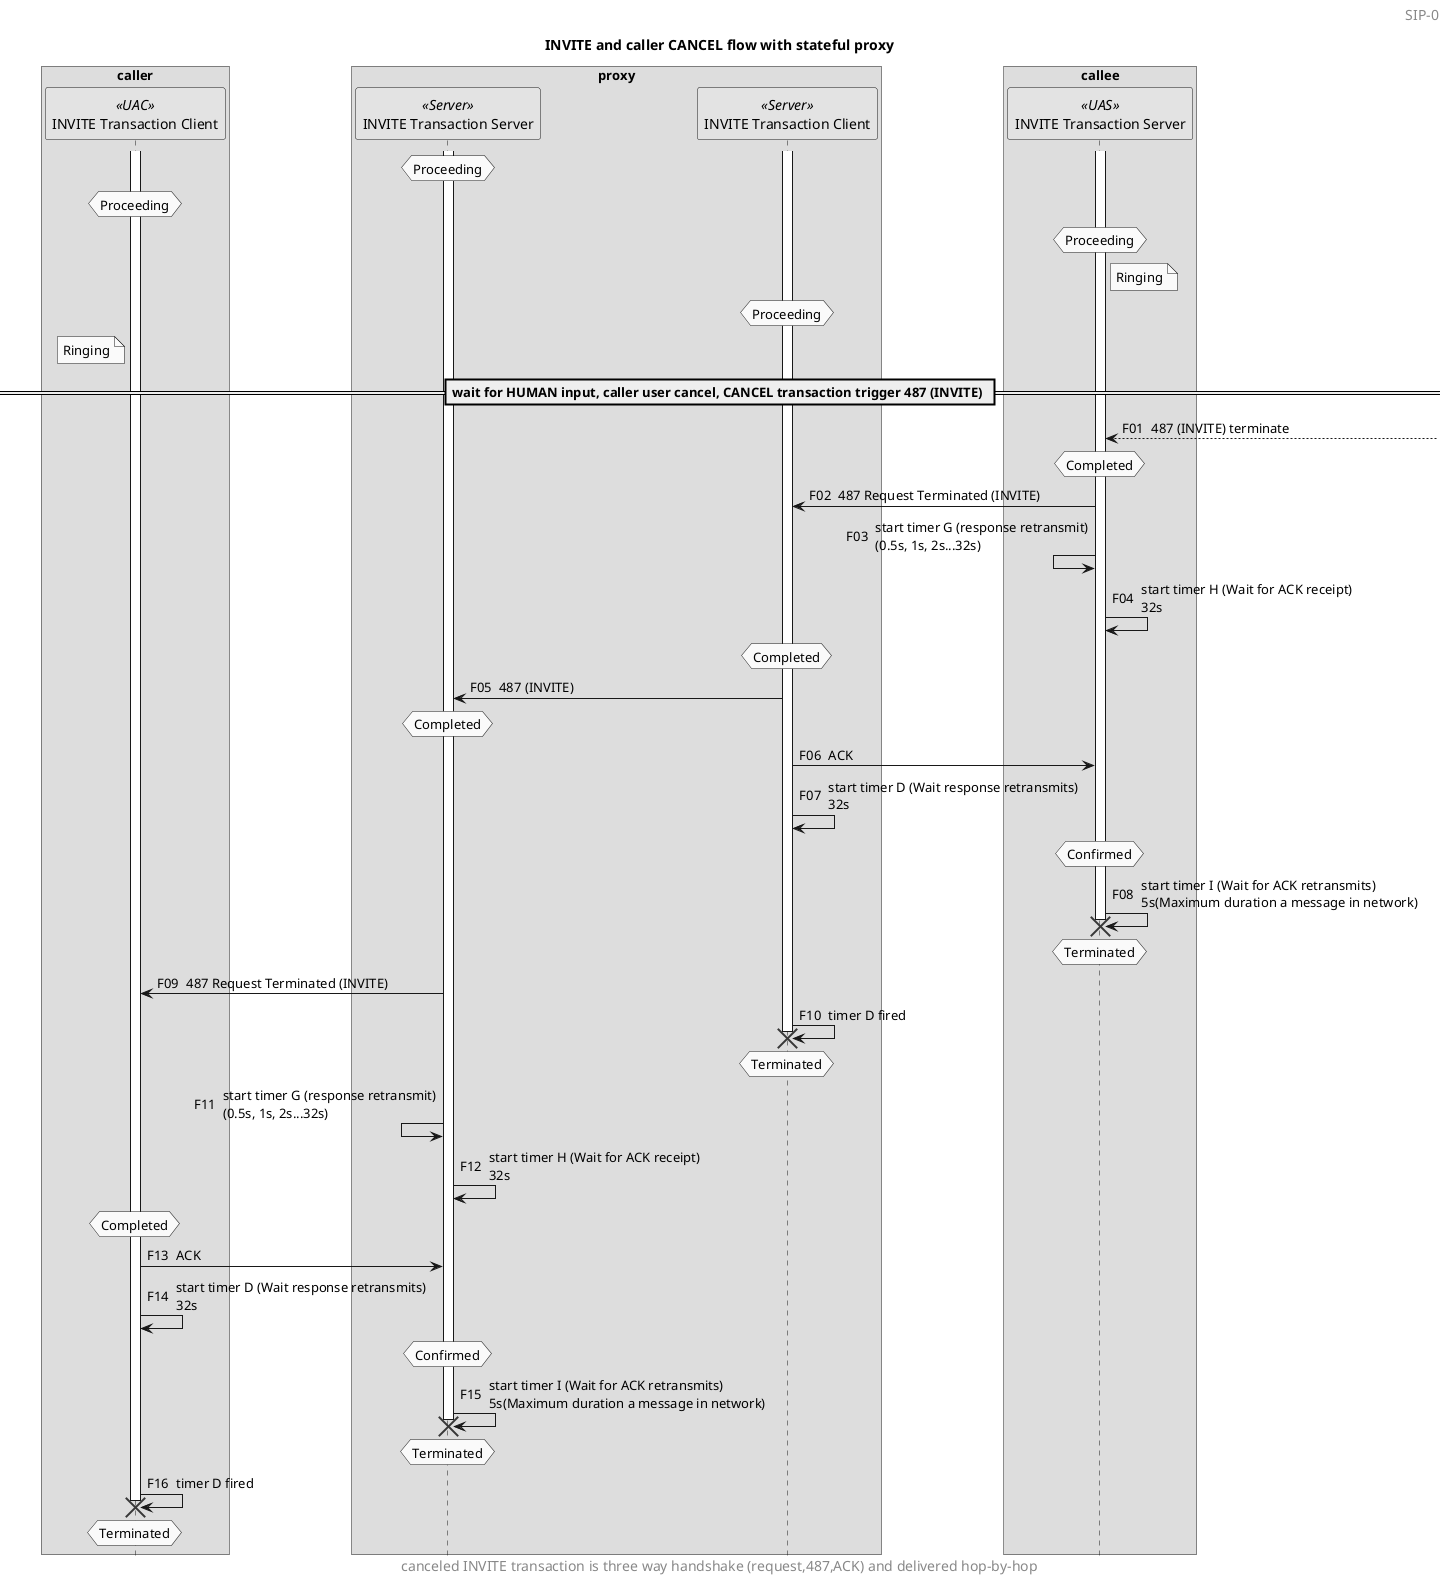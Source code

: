 @startuml
title INVITE and caller CANCEL flow with stateful proxy
skinparam monochrome true
'skinparam sequenceParticipant underline
skinparam BoxPadding 40
hide footbox
autonumber "F00 "

skinparam headerFontSize 14
'skinparam headerFontColor red
header SIP-0


box "caller"
'participant "NTC" as UAC_NTC << UAC >>
'participant "Core" as UAC_Core << UAC >>
participant "INVITE Transaction Client" as UAC_ITC << UAC >>
end box

box "proxy"
'participant "NTS" as Proxy_NTS << Server >>
participant "INVITE Transaction Server" as Proxy_ITS << Server >>
'participant "Core" as Proxy_Core << Server >>
participant "INVITE Transaction Client" as Proxy_ITC << Server >>
'participant "NTC" as Proxy_NTC << Server >>
end box

box "callee"
participant "INVITE Transaction Server" as UAS_ITS << UAS >>
'participant "Core" as UAS_Core << UAS >>
'participant "NTS" as UAS_NTS << UAS >>
end box


activate UAC_ITC
'hnote over UAC_ITC: Calling
activate Proxy_ITS
hnote over Proxy_ITS: Proceeding
'UAC_ITC <- Proxy_ITS: 100 Trying
hnote over UAC_ITC: Proceeding
'hnote over Proxy_ITC: None
'Proxy_ITS -> Proxy_ITC: INVITE
activate Proxy_ITC
'Proxy_ITC -> UAS_ITS: INVITE
'hnote over Proxy_ITC: Calling
activate UAS_ITS
hnote over UAS_ITS: Proceeding
'Proxy_ITC <- UAS_ITS: 180 Ringing
note right of UAS_ITS: Ringing
hnote over Proxy_ITC: Proceeding
'Proxy_ITS <- Proxy_ITC: 180 Ringing
'UAC_ITC <- Proxy_ITS: 180 Ringing
note left of UAC_ITC: Ringing

'activate UAC_Core
'activate Proxy_Core
'activate UAS_Core

'UAC_Core -> UAC_ITC: new
'--> UAC_ITC: invite
'activate UAC_ITC
'hnote over UAC_ITC: Calling
'UAC_ITC -> Proxy_ITS: INVITE request
'activate Proxy_ITS
'UAC_ITC -> UAC_ITC: start timer A (INVITE request retransmit)\n0.5s, 1s, 2s...32s
'UAC_ITC -> UAC_ITC: start timer B (INVITE transaction timeout)\n32s
'Proxy_ITS <- Proxy_Core: new UAS_ITS
'Proxy_ITS <- Proxy_Core: INVITE request
'hnote over Proxy_ITS: Proceeding
'UAC_ITC <- Proxy_ITS: 100 Trying
'UAC_Core -> UAC_ITC: 100 Trying
'hnote over UAC_ITC: Proceeding
'UAC_ITC -> UAC_ITC: restart timer C (Caller call timeout)\n3mins(iOS)/1mins(Android)
'
'Proxy_Core -> Proxy_ITC: new UAC_ITC
'Proxy_ITS -> Proxy_ITC: INVITE request
'activate Proxy_ITC
'hnote over Proxy_ITC: Calling
'Proxy_ITC -> UAS_ITS: INVITE request
'activate UAS_ITS
'Proxy_ITC -> Proxy_ITC: start timer A (INVITE request retransmit)\n0.5s, 1s, 2s...32s
'Proxy_ITC -> Proxy_ITC: start timer B (INVITE transaction timeout)\n27.5s
'UAS_ITS <- UAS_Core: new
'UAS_ITS <- UAS_Core: INVITE request
'hnote over UAS_ITS: Proceeding
'Proxy_ITC <- UAS_ITS: 180 Ringing
'note right of UAS_ITS: Ringing
'deactivate UAS_ITS
'Proxy_Core -> Proxy_ITC: 180 Ringing
'hnote over Proxy_ITC: Proceeding
'Proxy_ITC -> Proxy_ITC: restart timer C (Caller call timeout)\n3mins(iOS)/1mins(Android)
'Proxy_ITS <- Proxy_ITC: 180 Ringing
'UAC_ITC <- Proxy_ITS: 180 Ringing
'UAC_Core -> UAC_ITC: 180 Ringing
'note left of UAC_ITC: Ringing

'deactivate UAC_Core
'deactivate UAC_ITC
'deactivate Proxy_ITS
'deactivate Proxy_ITC
'deactivate UAS_Core

== wait for HUMAN input, caller user cancel, CANCEL transaction trigger 487 (INVITE) ==

'-> UAC_NTC**: caller user cancel

' CANCEL是hop-by-hop的
' 487也是hop-by-hop的
' 所以应该是 Proxy_ITS 在收到InviteTC的CANCEL时生成 487响应给InviteTC
UAS_ITS <-- : 487 (INVITE) terminate
hnote over UAS_ITS: Completed
'activate UAS_ITS
Proxy_ITC <- UAS_ITS: 487 Request Terminated (INVITE)
'activate Proxy_ITC
UAS_ITS <- UAS_ITS: start timer G (response retransmit)\n(0.5s, 1s, 2s...32s)
UAS_ITS -> UAS_ITS: start timer H (Wait for ACK receipt)\n32s
'Proxy_Core -> Proxy_ITC: 487 (INVITE)
hnote over Proxy_ITC: Completed
Proxy_ITS <- Proxy_ITC: 487 (INVITE)
hnote over Proxy_ITS: Completed
Proxy_ITC -> UAS_ITS: ACK
Proxy_ITC -> Proxy_ITC: start timer D (Wait response retransmits)\n32s
'UAS_ITS <- UAS_Core: ACK
hnote over UAS_ITS: Confirmed
UAS_ITS -> UAS_ITS: start timer I (Wait for ACK retransmits)\n5s(Maximum duration a message in network)

'activate Proxy_ITS
hnote over UAS_ITS: Terminated
destroy UAS_ITS

UAC_ITC <- Proxy_ITS: 487 Request Terminated (INVITE)
'activate UAC_ITC
Proxy_ITC -> Proxy_ITC: timer D fired
hnote over Proxy_ITC: Terminated
destroy Proxy_ITC
Proxy_ITS <- Proxy_ITS: start timer G (response retransmit)\n(0.5s, 1s, 2s...32s)
Proxy_ITS -> Proxy_ITS: start timer H (Wait for ACK receipt)\n32s

'UAC_Core -> UAC_ITC: 487 (INVITE)
hnote over UAC_ITC: Completed
UAC_ITC -> Proxy_ITS: ACK
UAC_ITC -> UAC_ITC: start timer D (Wait response retransmits)\n32s
'Proxy_ITS <- Proxy_Core: ACK
hnote over Proxy_ITS: Confirmed
Proxy_ITS -> Proxy_ITS: start timer I (Wait for ACK retransmits)\n5s(Maximum duration a message in network)

'UAS_ITS -> UAS_ITS: timer I fired

'Proxy_ITS -> Proxy_ITS: timer I fired
hnote over Proxy_ITS: Terminated
destroy Proxy_ITS


UAC_ITC -> UAC_ITC: timer D fired
hnote over UAC_ITC: Terminated
destroy UAC_ITC

skinparam footerFontSize 14
'skinparam footerFontColor red
footer canceled INVITE transaction is three way handshake (request,487,ACK) and delivered hop-by-hop

@enduml